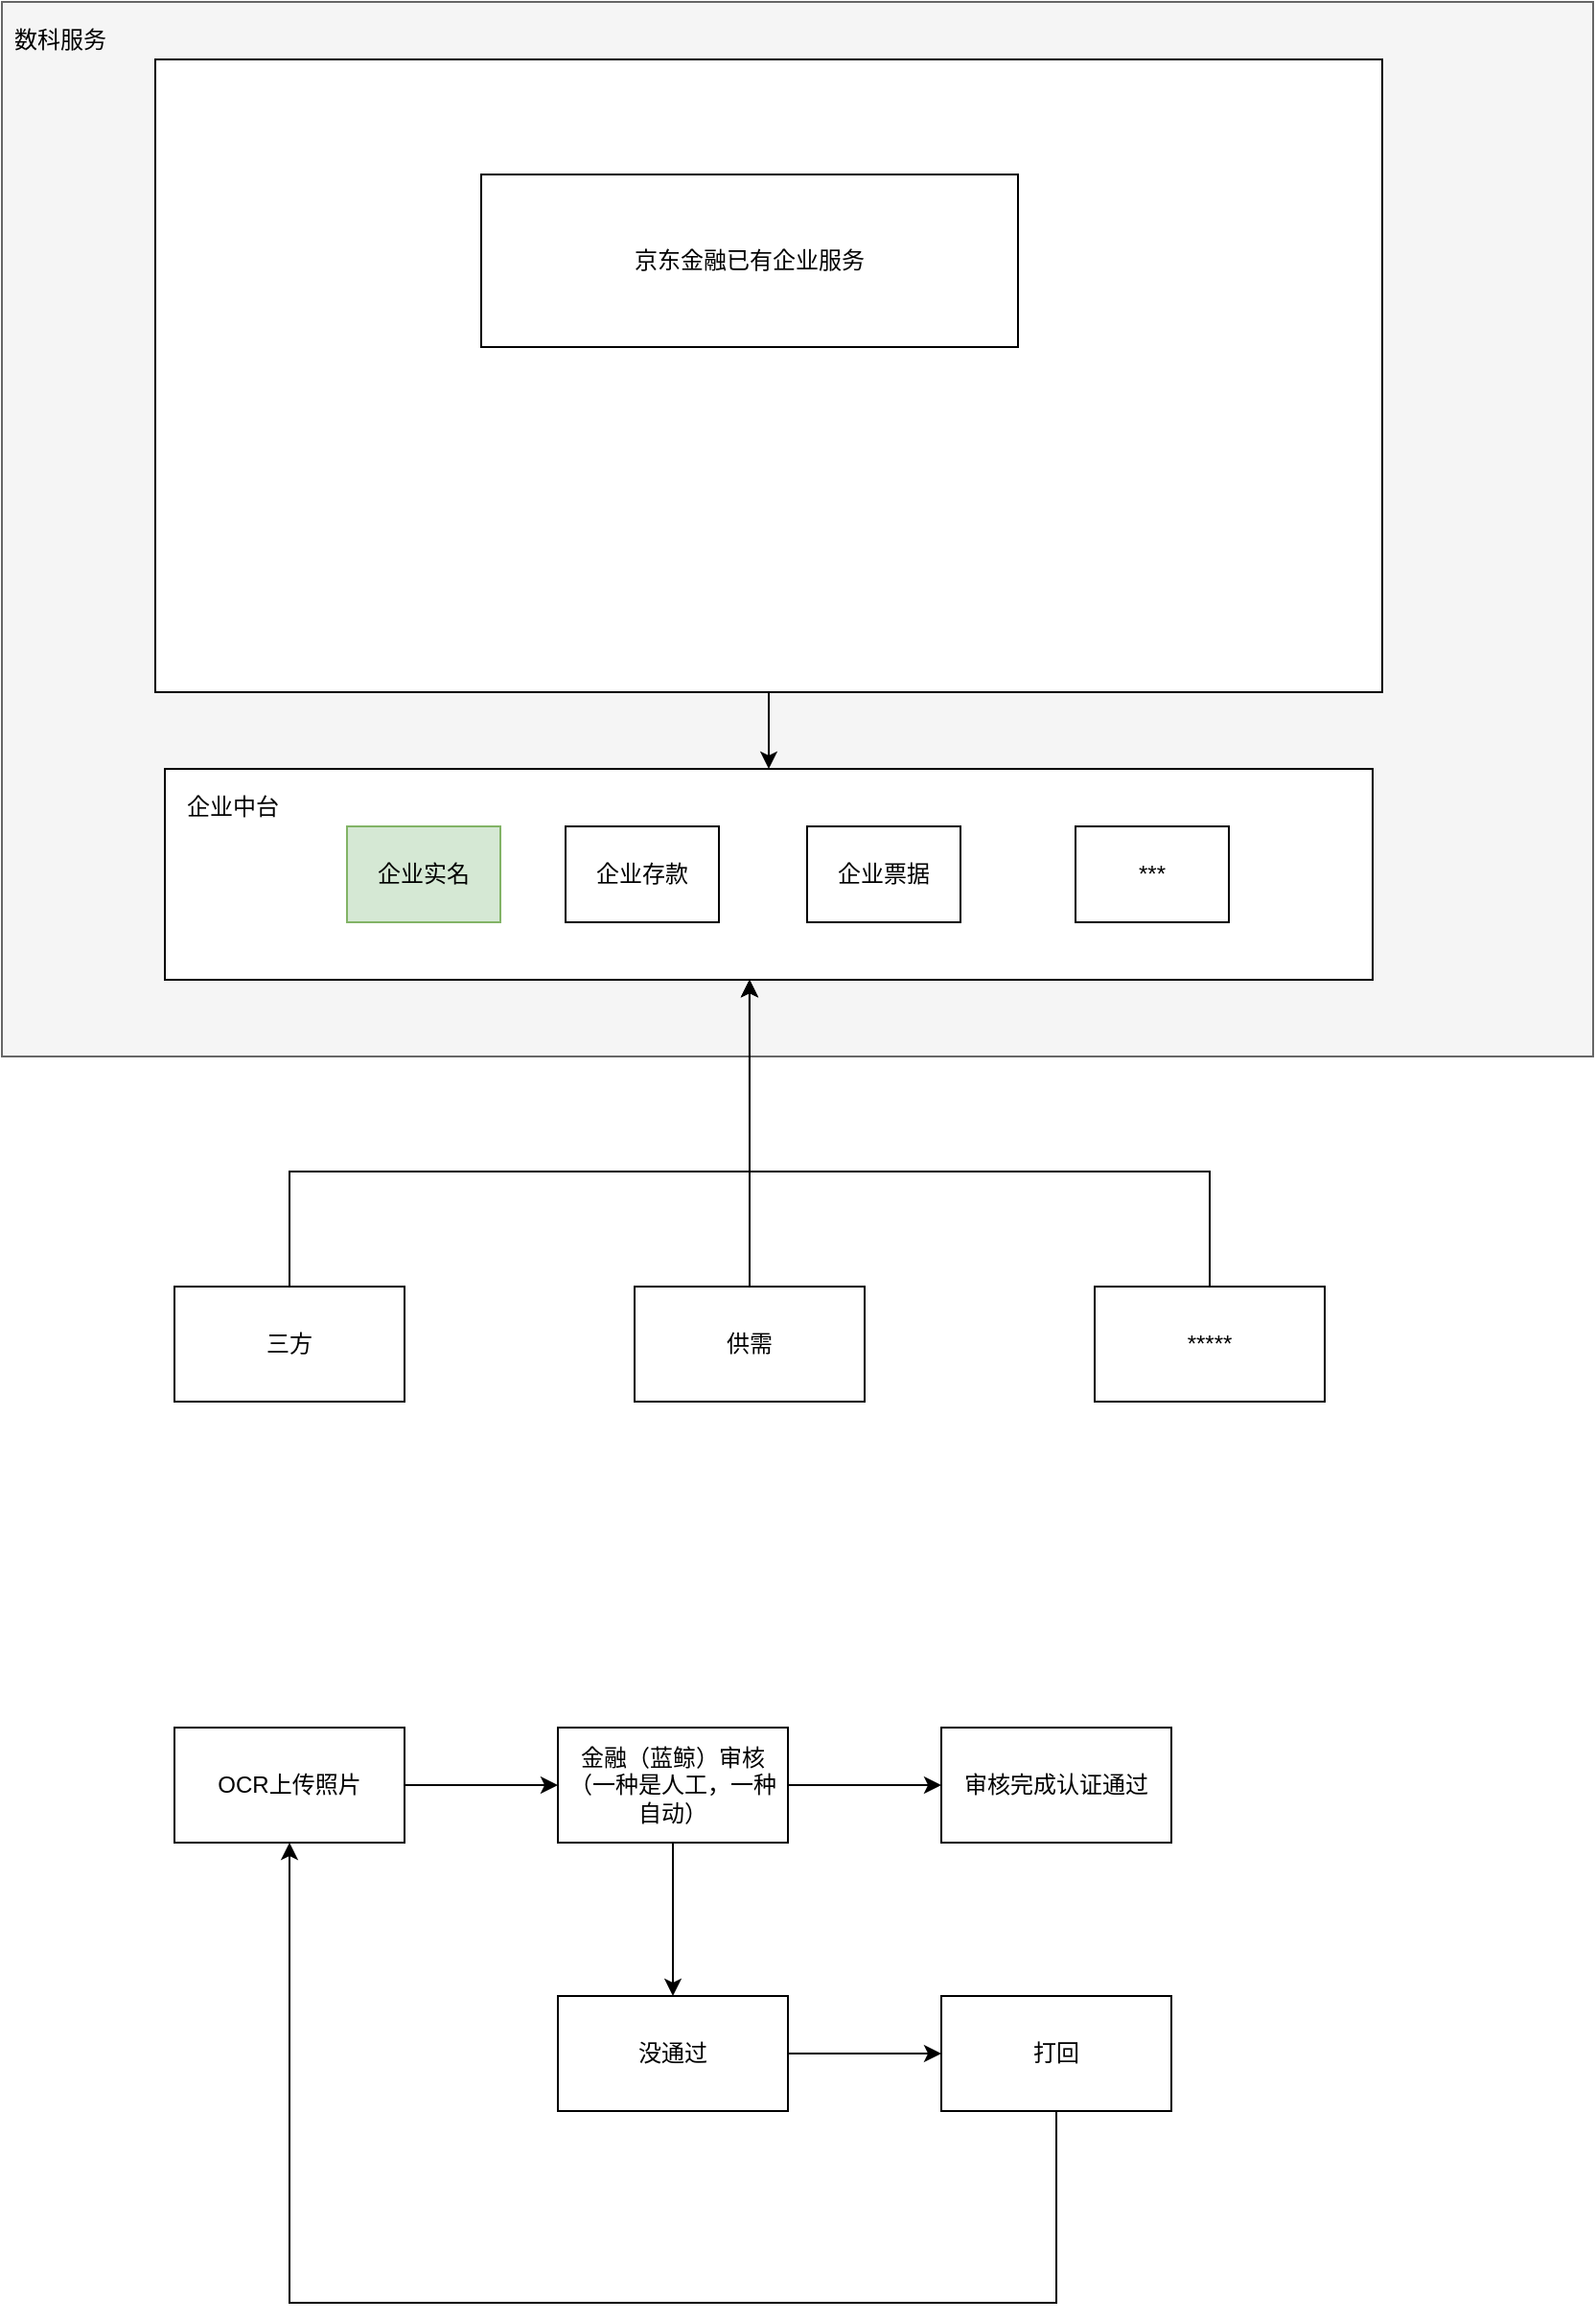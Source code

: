 <mxfile version="14.6.1" type="github">
  <diagram id="aJE0ZCba9fngmLQNZbVi" name="第 1 页">
    <mxGraphModel dx="1052" dy="586" grid="1" gridSize="10" guides="1" tooltips="1" connect="1" arrows="1" fold="1" page="1" pageScale="1" pageWidth="827" pageHeight="1169" math="0" shadow="0">
      <root>
        <mxCell id="0" />
        <mxCell id="1" parent="0" />
        <mxCell id="BeReysdKCa9xoEzLnHCb-38" value="" style="rounded=0;whiteSpace=wrap;html=1;fillColor=#f5f5f5;strokeColor=#666666;fontColor=#333333;" vertex="1" parent="1">
          <mxGeometry x="40" y="10" width="830" height="550" as="geometry" />
        </mxCell>
        <mxCell id="BeReysdKCa9xoEzLnHCb-6" value="" style="rounded=0;whiteSpace=wrap;html=1;" vertex="1" parent="1">
          <mxGeometry x="125" y="410" width="630" height="110" as="geometry" />
        </mxCell>
        <mxCell id="BeReysdKCa9xoEzLnHCb-5" value="" style="rounded=0;whiteSpace=wrap;html=1;" vertex="1" parent="1">
          <mxGeometry x="140" y="220" width="600" height="140" as="geometry" />
        </mxCell>
        <mxCell id="BeReysdKCa9xoEzLnHCb-15" value="" style="edgeStyle=orthogonalEdgeStyle;rounded=0;orthogonalLoop=1;jettySize=auto;html=1;" edge="1" parent="1" source="BeReysdKCa9xoEzLnHCb-2" target="BeReysdKCa9xoEzLnHCb-6">
          <mxGeometry relative="1" as="geometry" />
        </mxCell>
        <mxCell id="BeReysdKCa9xoEzLnHCb-2" value="" style="rounded=0;whiteSpace=wrap;html=1;" vertex="1" parent="1">
          <mxGeometry x="120" y="40" width="640" height="330" as="geometry" />
        </mxCell>
        <mxCell id="BeReysdKCa9xoEzLnHCb-1" value="京东金融已有企业服务" style="rounded=0;whiteSpace=wrap;html=1;" vertex="1" parent="1">
          <mxGeometry x="290" y="100" width="280" height="90" as="geometry" />
        </mxCell>
        <mxCell id="BeReysdKCa9xoEzLnHCb-3" value="数科服务" style="text;html=1;align=center;verticalAlign=middle;resizable=0;points=[];autosize=1;strokeColor=none;" vertex="1" parent="1">
          <mxGeometry x="40" y="20" width="60" height="20" as="geometry" />
        </mxCell>
        <mxCell id="BeReysdKCa9xoEzLnHCb-4" value="企业实名" style="rounded=0;whiteSpace=wrap;html=1;fillColor=#d5e8d4;strokeColor=#82b366;" vertex="1" parent="1">
          <mxGeometry x="220" y="440" width="80" height="50" as="geometry" />
        </mxCell>
        <mxCell id="BeReysdKCa9xoEzLnHCb-9" value="企业中台" style="text;html=1;align=center;verticalAlign=middle;resizable=0;points=[];autosize=1;strokeColor=none;" vertex="1" parent="1">
          <mxGeometry x="130" y="420" width="60" height="20" as="geometry" />
        </mxCell>
        <mxCell id="BeReysdKCa9xoEzLnHCb-10" value="企业存款" style="rounded=0;whiteSpace=wrap;html=1;" vertex="1" parent="1">
          <mxGeometry x="334" y="440" width="80" height="50" as="geometry" />
        </mxCell>
        <mxCell id="BeReysdKCa9xoEzLnHCb-11" value="企业票据" style="rounded=0;whiteSpace=wrap;html=1;" vertex="1" parent="1">
          <mxGeometry x="460" y="440" width="80" height="50" as="geometry" />
        </mxCell>
        <mxCell id="BeReysdKCa9xoEzLnHCb-13" value="***" style="rounded=0;whiteSpace=wrap;html=1;" vertex="1" parent="1">
          <mxGeometry x="600" y="440" width="80" height="50" as="geometry" />
        </mxCell>
        <mxCell id="BeReysdKCa9xoEzLnHCb-20" value="" style="edgeStyle=orthogonalEdgeStyle;rounded=0;orthogonalLoop=1;jettySize=auto;html=1;" edge="1" parent="1" source="BeReysdKCa9xoEzLnHCb-18" target="BeReysdKCa9xoEzLnHCb-19">
          <mxGeometry relative="1" as="geometry" />
        </mxCell>
        <mxCell id="BeReysdKCa9xoEzLnHCb-18" value="OCR上传照片" style="rounded=0;whiteSpace=wrap;html=1;" vertex="1" parent="1">
          <mxGeometry x="130" y="910" width="120" height="60" as="geometry" />
        </mxCell>
        <mxCell id="BeReysdKCa9xoEzLnHCb-22" value="" style="edgeStyle=orthogonalEdgeStyle;rounded=0;orthogonalLoop=1;jettySize=auto;html=1;" edge="1" parent="1" source="BeReysdKCa9xoEzLnHCb-19" target="BeReysdKCa9xoEzLnHCb-21">
          <mxGeometry relative="1" as="geometry" />
        </mxCell>
        <mxCell id="BeReysdKCa9xoEzLnHCb-24" value="" style="edgeStyle=orthogonalEdgeStyle;rounded=0;orthogonalLoop=1;jettySize=auto;html=1;" edge="1" parent="1" source="BeReysdKCa9xoEzLnHCb-19" target="BeReysdKCa9xoEzLnHCb-23">
          <mxGeometry relative="1" as="geometry" />
        </mxCell>
        <mxCell id="BeReysdKCa9xoEzLnHCb-19" value="金融（蓝鲸）审核（一种是人工，一种自动）" style="rounded=0;whiteSpace=wrap;html=1;" vertex="1" parent="1">
          <mxGeometry x="330" y="910" width="120" height="60" as="geometry" />
        </mxCell>
        <mxCell id="BeReysdKCa9xoEzLnHCb-21" value="审核完成认证通过" style="rounded=0;whiteSpace=wrap;html=1;" vertex="1" parent="1">
          <mxGeometry x="530" y="910" width="120" height="60" as="geometry" />
        </mxCell>
        <mxCell id="BeReysdKCa9xoEzLnHCb-26" value="" style="edgeStyle=orthogonalEdgeStyle;rounded=0;orthogonalLoop=1;jettySize=auto;html=1;" edge="1" parent="1" source="BeReysdKCa9xoEzLnHCb-23" target="BeReysdKCa9xoEzLnHCb-25">
          <mxGeometry relative="1" as="geometry" />
        </mxCell>
        <mxCell id="BeReysdKCa9xoEzLnHCb-23" value="没通过" style="rounded=0;whiteSpace=wrap;html=1;" vertex="1" parent="1">
          <mxGeometry x="330" y="1050" width="120" height="60" as="geometry" />
        </mxCell>
        <mxCell id="BeReysdKCa9xoEzLnHCb-27" style="edgeStyle=orthogonalEdgeStyle;rounded=0;orthogonalLoop=1;jettySize=auto;html=1;" edge="1" parent="1" source="BeReysdKCa9xoEzLnHCb-25" target="BeReysdKCa9xoEzLnHCb-18">
          <mxGeometry relative="1" as="geometry">
            <Array as="points">
              <mxPoint x="590" y="1210" />
              <mxPoint x="190" y="1210" />
            </Array>
          </mxGeometry>
        </mxCell>
        <mxCell id="BeReysdKCa9xoEzLnHCb-25" value="打回" style="rounded=0;whiteSpace=wrap;html=1;" vertex="1" parent="1">
          <mxGeometry x="530" y="1050" width="120" height="60" as="geometry" />
        </mxCell>
        <mxCell id="BeReysdKCa9xoEzLnHCb-28" value="三方" style="rounded=0;whiteSpace=wrap;html=1;" vertex="1" parent="1">
          <mxGeometry x="130" y="680" width="120" height="60" as="geometry" />
        </mxCell>
        <mxCell id="BeReysdKCa9xoEzLnHCb-32" style="edgeStyle=orthogonalEdgeStyle;rounded=0;orthogonalLoop=1;jettySize=auto;html=1;exitX=0.5;exitY=0;exitDx=0;exitDy=0;" edge="1" parent="1" source="BeReysdKCa9xoEzLnHCb-28" target="BeReysdKCa9xoEzLnHCb-6">
          <mxGeometry relative="1" as="geometry">
            <mxPoint x="470" y="550" as="targetPoint" />
            <Array as="points">
              <mxPoint x="190" y="620" />
              <mxPoint x="430" y="620" />
            </Array>
          </mxGeometry>
        </mxCell>
        <mxCell id="BeReysdKCa9xoEzLnHCb-37" style="edgeStyle=orthogonalEdgeStyle;rounded=0;orthogonalLoop=1;jettySize=auto;html=1;entryX=0.484;entryY=1;entryDx=0;entryDy=0;entryPerimeter=0;" edge="1" parent="1" source="BeReysdKCa9xoEzLnHCb-29" target="BeReysdKCa9xoEzLnHCb-6">
          <mxGeometry relative="1" as="geometry" />
        </mxCell>
        <mxCell id="BeReysdKCa9xoEzLnHCb-29" value="供需" style="rounded=0;whiteSpace=wrap;html=1;" vertex="1" parent="1">
          <mxGeometry x="370" y="680" width="120" height="60" as="geometry" />
        </mxCell>
        <mxCell id="BeReysdKCa9xoEzLnHCb-34" style="edgeStyle=orthogonalEdgeStyle;rounded=0;orthogonalLoop=1;jettySize=auto;html=1;" edge="1" parent="1" source="BeReysdKCa9xoEzLnHCb-30">
          <mxGeometry relative="1" as="geometry">
            <mxPoint x="430" y="520" as="targetPoint" />
            <Array as="points">
              <mxPoint x="670" y="620" />
            </Array>
          </mxGeometry>
        </mxCell>
        <mxCell id="BeReysdKCa9xoEzLnHCb-30" value="*****" style="rounded=0;whiteSpace=wrap;html=1;" vertex="1" parent="1">
          <mxGeometry x="610" y="680" width="120" height="60" as="geometry" />
        </mxCell>
      </root>
    </mxGraphModel>
  </diagram>
</mxfile>
